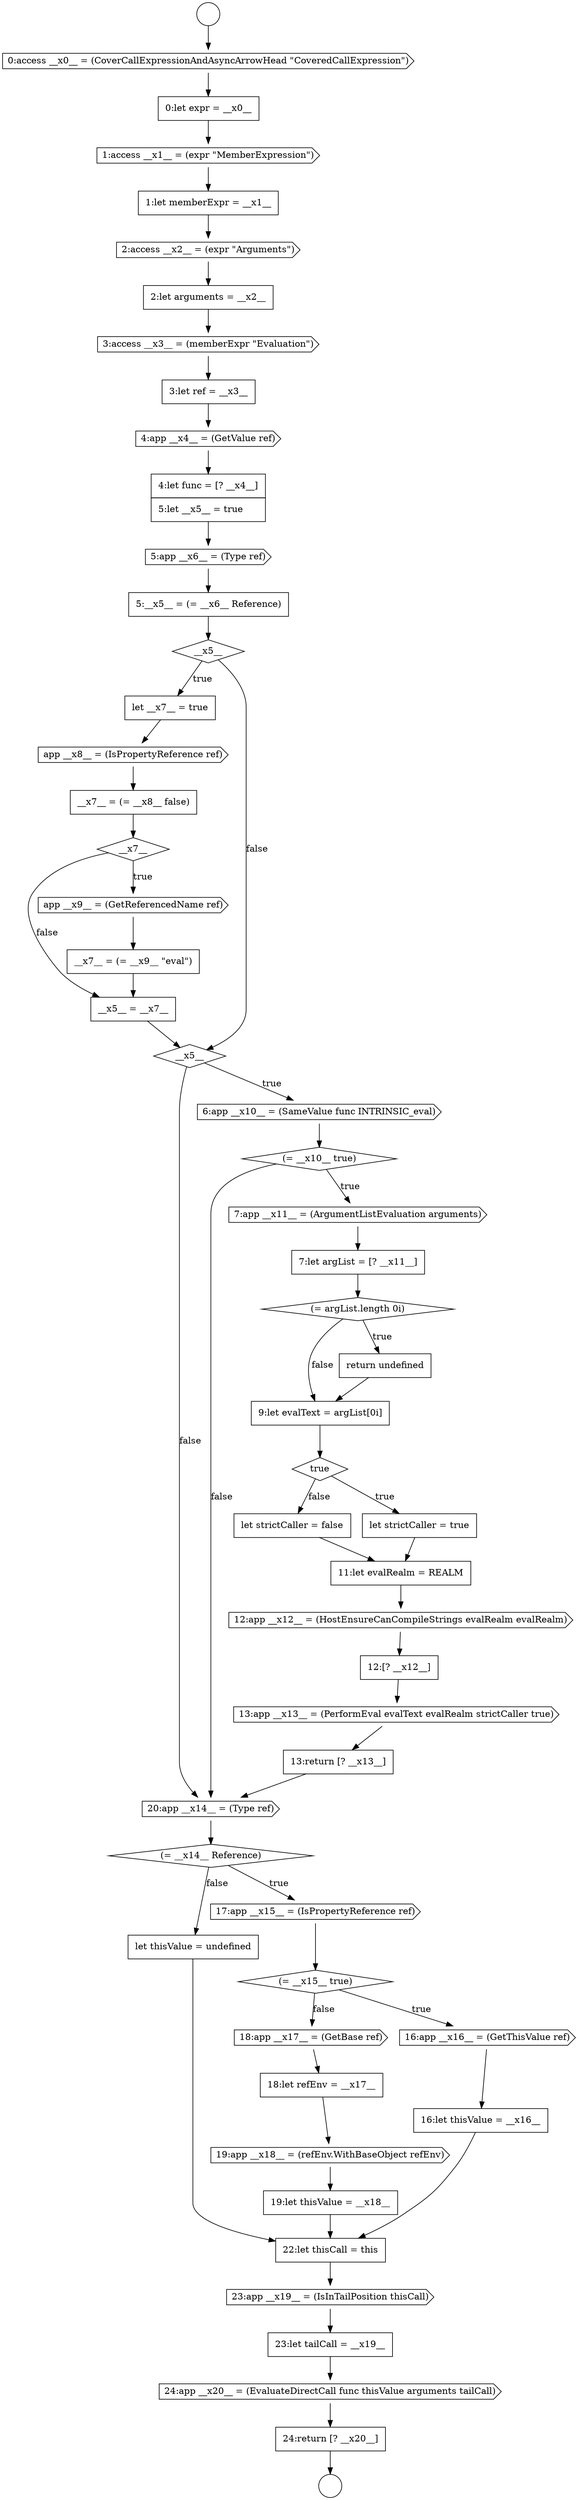 digraph {
  node3994 [shape=cds, label=<<font color="black">20:app __x14__ = (Type ref)</font>> color="black" fillcolor="white" style=filled]
  node3976 [shape=none, margin=0, label=<<font color="black">
    <table border="0" cellborder="1" cellspacing="0" cellpadding="10">
      <tr><td align="left">__x7__ = (= __x9__ &quot;eval&quot;)</td></tr>
    </table>
  </font>> color="black" fillcolor="white" style=filled]
  node3986 [shape=diamond, label=<<font color="black">true</font>> color="black" fillcolor="white" style=filled]
  node3967 [shape=none, margin=0, label=<<font color="black">
    <table border="0" cellborder="1" cellspacing="0" cellpadding="10">
      <tr><td align="left">4:let func = [? __x4__]</td></tr>
      <tr><td align="left">5:let __x5__ = true</td></tr>
    </table>
  </font>> color="black" fillcolor="white" style=filled]
  node3985 [shape=none, margin=0, label=<<font color="black">
    <table border="0" cellborder="1" cellspacing="0" cellpadding="10">
      <tr><td align="left">9:let evalText = argList[0i]</td></tr>
    </table>
  </font>> color="black" fillcolor="white" style=filled]
  node4000 [shape=cds, label=<<font color="black">18:app __x17__ = (GetBase ref)</font>> color="black" fillcolor="white" style=filled]
  node3964 [shape=cds, label=<<font color="black">3:access __x3__ = (memberExpr &quot;Evaluation&quot;)</font>> color="black" fillcolor="white" style=filled]
  node3988 [shape=none, margin=0, label=<<font color="black">
    <table border="0" cellborder="1" cellspacing="0" cellpadding="10">
      <tr><td align="left">let strictCaller = false</td></tr>
    </table>
  </font>> color="black" fillcolor="white" style=filled]
  node4003 [shape=none, margin=0, label=<<font color="black">
    <table border="0" cellborder="1" cellspacing="0" cellpadding="10">
      <tr><td align="left">19:let thisValue = __x18__</td></tr>
    </table>
  </font>> color="black" fillcolor="white" style=filled]
  node4006 [shape=cds, label=<<font color="black">23:app __x19__ = (IsInTailPosition thisCall)</font>> color="black" fillcolor="white" style=filled]
  node3991 [shape=none, margin=0, label=<<font color="black">
    <table border="0" cellborder="1" cellspacing="0" cellpadding="10">
      <tr><td align="left">12:[? __x12__]</td></tr>
    </table>
  </font>> color="black" fillcolor="white" style=filled]
  node3962 [shape=cds, label=<<font color="black">2:access __x2__ = (expr &quot;Arguments&quot;)</font>> color="black" fillcolor="white" style=filled]
  node4005 [shape=none, margin=0, label=<<font color="black">
    <table border="0" cellborder="1" cellspacing="0" cellpadding="10">
      <tr><td align="left">22:let thisCall = this</td></tr>
    </table>
  </font>> color="black" fillcolor="white" style=filled]
  node3979 [shape=cds, label=<<font color="black">6:app __x10__ = (SameValue func INTRINSIC_eval)</font>> color="black" fillcolor="white" style=filled]
  node3969 [shape=none, margin=0, label=<<font color="black">
    <table border="0" cellborder="1" cellspacing="0" cellpadding="10">
      <tr><td align="left">5:__x5__ = (= __x6__ Reference)</td></tr>
    </table>
  </font>> color="black" fillcolor="white" style=filled]
  node3990 [shape=cds, label=<<font color="black">12:app __x12__ = (HostEnsureCanCompileStrings evalRealm evalRealm)</font>> color="black" fillcolor="white" style=filled]
  node3959 [shape=none, margin=0, label=<<font color="black">
    <table border="0" cellborder="1" cellspacing="0" cellpadding="10">
      <tr><td align="left">0:let expr = __x0__</td></tr>
    </table>
  </font>> color="black" fillcolor="white" style=filled]
  node3998 [shape=cds, label=<<font color="black">16:app __x16__ = (GetThisValue ref)</font>> color="black" fillcolor="white" style=filled]
  node4008 [shape=cds, label=<<font color="black">24:app __x20__ = (EvaluateDirectCall func thisValue arguments tailCall)</font>> color="black" fillcolor="white" style=filled]
  node3966 [shape=cds, label=<<font color="black">4:app __x4__ = (GetValue ref)</font>> color="black" fillcolor="white" style=filled]
  node4001 [shape=none, margin=0, label=<<font color="black">
    <table border="0" cellborder="1" cellspacing="0" cellpadding="10">
      <tr><td align="left">18:let refEnv = __x17__</td></tr>
    </table>
  </font>> color="black" fillcolor="white" style=filled]
  node3983 [shape=diamond, label=<<font color="black">(= argList.length 0i)</font>> color="black" fillcolor="white" style=filled]
  node3973 [shape=none, margin=0, label=<<font color="black">
    <table border="0" cellborder="1" cellspacing="0" cellpadding="10">
      <tr><td align="left">__x7__ = (= __x8__ false)</td></tr>
    </table>
  </font>> color="black" fillcolor="white" style=filled]
  node3984 [shape=none, margin=0, label=<<font color="black">
    <table border="0" cellborder="1" cellspacing="0" cellpadding="10">
      <tr><td align="left">return undefined</td></tr>
    </table>
  </font>> color="black" fillcolor="white" style=filled]
  node3995 [shape=diamond, label=<<font color="black">(= __x14__ Reference)</font>> color="black" fillcolor="white" style=filled]
  node3972 [shape=cds, label=<<font color="black">app __x8__ = (IsPropertyReference ref)</font>> color="black" fillcolor="white" style=filled]
  node3989 [shape=none, margin=0, label=<<font color="black">
    <table border="0" cellborder="1" cellspacing="0" cellpadding="10">
      <tr><td align="left">11:let evalRealm = REALM</td></tr>
    </table>
  </font>> color="black" fillcolor="white" style=filled]
  node3958 [shape=cds, label=<<font color="black">0:access __x0__ = (CoverCallExpressionAndAsyncArrowHead &quot;CoveredCallExpression&quot;)</font>> color="black" fillcolor="white" style=filled]
  node3980 [shape=diamond, label=<<font color="black">(= __x10__ true)</font>> color="black" fillcolor="white" style=filled]
  node3968 [shape=cds, label=<<font color="black">5:app __x6__ = (Type ref)</font>> color="black" fillcolor="white" style=filled]
  node3963 [shape=none, margin=0, label=<<font color="black">
    <table border="0" cellborder="1" cellspacing="0" cellpadding="10">
      <tr><td align="left">2:let arguments = __x2__</td></tr>
    </table>
  </font>> color="black" fillcolor="white" style=filled]
  node3999 [shape=none, margin=0, label=<<font color="black">
    <table border="0" cellborder="1" cellspacing="0" cellpadding="10">
      <tr><td align="left">16:let thisValue = __x16__</td></tr>
    </table>
  </font>> color="black" fillcolor="white" style=filled]
  node4004 [shape=none, margin=0, label=<<font color="black">
    <table border="0" cellborder="1" cellspacing="0" cellpadding="10">
      <tr><td align="left">let thisValue = undefined</td></tr>
    </table>
  </font>> color="black" fillcolor="white" style=filled]
  node3996 [shape=cds, label=<<font color="black">17:app __x15__ = (IsPropertyReference ref)</font>> color="black" fillcolor="white" style=filled]
  node3957 [shape=circle label=" " color="black" fillcolor="white" style=filled]
  node4009 [shape=none, margin=0, label=<<font color="black">
    <table border="0" cellborder="1" cellspacing="0" cellpadding="10">
      <tr><td align="left">24:return [? __x20__]</td></tr>
    </table>
  </font>> color="black" fillcolor="white" style=filled]
  node3977 [shape=none, margin=0, label=<<font color="black">
    <table border="0" cellborder="1" cellspacing="0" cellpadding="10">
      <tr><td align="left">__x5__ = __x7__</td></tr>
    </table>
  </font>> color="black" fillcolor="white" style=filled]
  node3971 [shape=none, margin=0, label=<<font color="black">
    <table border="0" cellborder="1" cellspacing="0" cellpadding="10">
      <tr><td align="left">let __x7__ = true</td></tr>
    </table>
  </font>> color="black" fillcolor="white" style=filled]
  node3981 [shape=cds, label=<<font color="black">7:app __x11__ = (ArgumentListEvaluation arguments)</font>> color="black" fillcolor="white" style=filled]
  node3975 [shape=cds, label=<<font color="black">app __x9__ = (GetReferencedName ref)</font>> color="black" fillcolor="white" style=filled]
  node3970 [shape=diamond, label=<<font color="black">__x5__</font>> color="black" fillcolor="white" style=filled]
  node3961 [shape=none, margin=0, label=<<font color="black">
    <table border="0" cellborder="1" cellspacing="0" cellpadding="10">
      <tr><td align="left">1:let memberExpr = __x1__</td></tr>
    </table>
  </font>> color="black" fillcolor="white" style=filled]
  node3978 [shape=diamond, label=<<font color="black">__x5__</font>> color="black" fillcolor="white" style=filled]
  node3993 [shape=none, margin=0, label=<<font color="black">
    <table border="0" cellborder="1" cellspacing="0" cellpadding="10">
      <tr><td align="left">13:return [? __x13__]</td></tr>
    </table>
  </font>> color="black" fillcolor="white" style=filled]
  node3992 [shape=cds, label=<<font color="black">13:app __x13__ = (PerformEval evalText evalRealm strictCaller true)</font>> color="black" fillcolor="white" style=filled]
  node3997 [shape=diamond, label=<<font color="black">(= __x15__ true)</font>> color="black" fillcolor="white" style=filled]
  node3987 [shape=none, margin=0, label=<<font color="black">
    <table border="0" cellborder="1" cellspacing="0" cellpadding="10">
      <tr><td align="left">let strictCaller = true</td></tr>
    </table>
  </font>> color="black" fillcolor="white" style=filled]
  node3982 [shape=none, margin=0, label=<<font color="black">
    <table border="0" cellborder="1" cellspacing="0" cellpadding="10">
      <tr><td align="left">7:let argList = [? __x11__]</td></tr>
    </table>
  </font>> color="black" fillcolor="white" style=filled]
  node3956 [shape=circle label=" " color="black" fillcolor="white" style=filled]
  node4007 [shape=none, margin=0, label=<<font color="black">
    <table border="0" cellborder="1" cellspacing="0" cellpadding="10">
      <tr><td align="left">23:let tailCall = __x19__</td></tr>
    </table>
  </font>> color="black" fillcolor="white" style=filled]
  node3974 [shape=diamond, label=<<font color="black">__x7__</font>> color="black" fillcolor="white" style=filled]
  node3965 [shape=none, margin=0, label=<<font color="black">
    <table border="0" cellborder="1" cellspacing="0" cellpadding="10">
      <tr><td align="left">3:let ref = __x3__</td></tr>
    </table>
  </font>> color="black" fillcolor="white" style=filled]
  node3960 [shape=cds, label=<<font color="black">1:access __x1__ = (expr &quot;MemberExpression&quot;)</font>> color="black" fillcolor="white" style=filled]
  node4002 [shape=cds, label=<<font color="black">19:app __x18__ = (refEnv.WithBaseObject refEnv)</font>> color="black" fillcolor="white" style=filled]
  node3982 -> node3983 [ color="black"]
  node3963 -> node3964 [ color="black"]
  node3978 -> node3979 [label=<<font color="black">true</font>> color="black"]
  node3978 -> node3994 [label=<<font color="black">false</font>> color="black"]
  node4009 -> node3957 [ color="black"]
  node3999 -> node4005 [ color="black"]
  node3995 -> node3996 [label=<<font color="black">true</font>> color="black"]
  node3995 -> node4004 [label=<<font color="black">false</font>> color="black"]
  node3986 -> node3987 [label=<<font color="black">true</font>> color="black"]
  node3986 -> node3988 [label=<<font color="black">false</font>> color="black"]
  node4005 -> node4006 [ color="black"]
  node3996 -> node3997 [ color="black"]
  node3958 -> node3959 [ color="black"]
  node3971 -> node3972 [ color="black"]
  node3975 -> node3976 [ color="black"]
  node3959 -> node3960 [ color="black"]
  node3961 -> node3962 [ color="black"]
  node3985 -> node3986 [ color="black"]
  node3976 -> node3977 [ color="black"]
  node3989 -> node3990 [ color="black"]
  node3981 -> node3982 [ color="black"]
  node3980 -> node3981 [label=<<font color="black">true</font>> color="black"]
  node3980 -> node3994 [label=<<font color="black">false</font>> color="black"]
  node3991 -> node3992 [ color="black"]
  node3987 -> node3989 [ color="black"]
  node4000 -> node4001 [ color="black"]
  node3972 -> node3973 [ color="black"]
  node3973 -> node3974 [ color="black"]
  node4001 -> node4002 [ color="black"]
  node3962 -> node3963 [ color="black"]
  node4002 -> node4003 [ color="black"]
  node3968 -> node3969 [ color="black"]
  node3992 -> node3993 [ color="black"]
  node3979 -> node3980 [ color="black"]
  node4008 -> node4009 [ color="black"]
  node4004 -> node4005 [ color="black"]
  node3960 -> node3961 [ color="black"]
  node4006 -> node4007 [ color="black"]
  node3974 -> node3975 [label=<<font color="black">true</font>> color="black"]
  node3974 -> node3977 [label=<<font color="black">false</font>> color="black"]
  node3965 -> node3966 [ color="black"]
  node3970 -> node3971 [label=<<font color="black">true</font>> color="black"]
  node3970 -> node3978 [label=<<font color="black">false</font>> color="black"]
  node3967 -> node3968 [ color="black"]
  node3994 -> node3995 [ color="black"]
  node3977 -> node3978 [ color="black"]
  node3969 -> node3970 [ color="black"]
  node3993 -> node3994 [ color="black"]
  node4007 -> node4008 [ color="black"]
  node3984 -> node3985 [ color="black"]
  node3997 -> node3998 [label=<<font color="black">true</font>> color="black"]
  node3997 -> node4000 [label=<<font color="black">false</font>> color="black"]
  node3988 -> node3989 [ color="black"]
  node3998 -> node3999 [ color="black"]
  node4003 -> node4005 [ color="black"]
  node3964 -> node3965 [ color="black"]
  node3966 -> node3967 [ color="black"]
  node3983 -> node3984 [label=<<font color="black">true</font>> color="black"]
  node3983 -> node3985 [label=<<font color="black">false</font>> color="black"]
  node3956 -> node3958 [ color="black"]
  node3990 -> node3991 [ color="black"]
}
